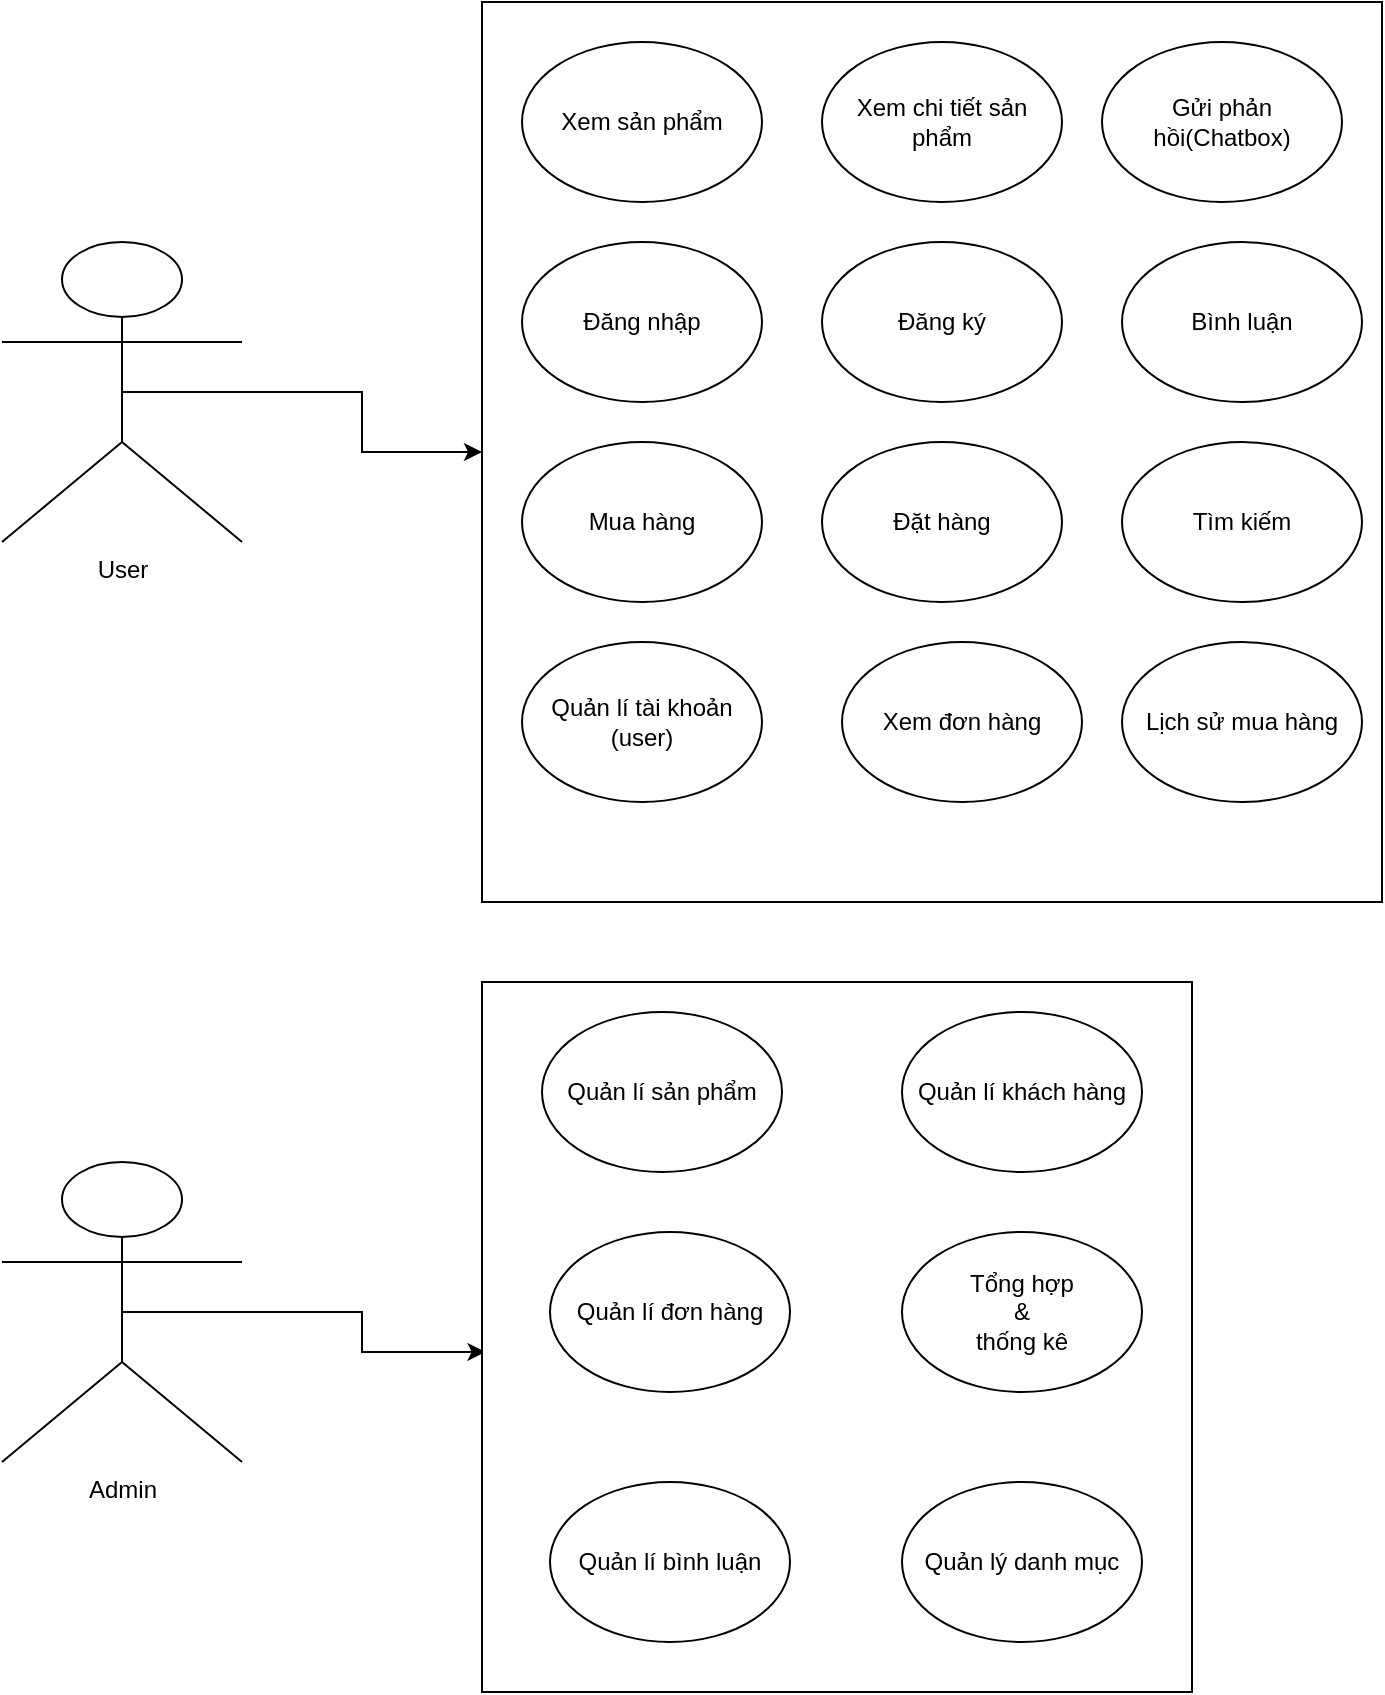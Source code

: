 <mxfile version="15.6.8" type="github">
  <diagram id="2lABe3dcU-PlNdnrQJJc" name="Page-1">
    <mxGraphModel dx="1108" dy="450" grid="1" gridSize="10" guides="1" tooltips="1" connect="1" arrows="1" fold="1" page="1" pageScale="1" pageWidth="827" pageHeight="1169" math="0" shadow="0">
      <root>
        <mxCell id="0" />
        <mxCell id="1" parent="0" />
        <mxCell id="b1I1z0MYqSrRsltL_HVE-4" style="edgeStyle=orthogonalEdgeStyle;rounded=0;orthogonalLoop=1;jettySize=auto;html=1;exitX=0.5;exitY=0.5;exitDx=0;exitDy=0;exitPerimeter=0;" edge="1" parent="1" source="0zyxR-kkjVK70GDUBhUi-1" target="0zyxR-kkjVK70GDUBhUi-9">
          <mxGeometry relative="1" as="geometry" />
        </mxCell>
        <mxCell id="0zyxR-kkjVK70GDUBhUi-1" value="User" style="shape=umlActor;verticalLabelPosition=bottom;verticalAlign=top;html=1;outlineConnect=0;" parent="1" vertex="1">
          <mxGeometry x="80" y="160" width="120" height="150" as="geometry" />
        </mxCell>
        <mxCell id="b1I1z0MYqSrRsltL_HVE-5" style="edgeStyle=orthogonalEdgeStyle;rounded=0;orthogonalLoop=1;jettySize=auto;html=1;exitX=0.5;exitY=0.5;exitDx=0;exitDy=0;exitPerimeter=0;entryX=0.005;entryY=0.521;entryDx=0;entryDy=0;entryPerimeter=0;" edge="1" parent="1" source="0zyxR-kkjVK70GDUBhUi-5" target="0zyxR-kkjVK70GDUBhUi-10">
          <mxGeometry relative="1" as="geometry" />
        </mxCell>
        <mxCell id="0zyxR-kkjVK70GDUBhUi-5" value="Admin" style="shape=umlActor;verticalLabelPosition=bottom;verticalAlign=top;html=1;outlineConnect=0;" parent="1" vertex="1">
          <mxGeometry x="80" y="620" width="120" height="150" as="geometry" />
        </mxCell>
        <mxCell id="0zyxR-kkjVK70GDUBhUi-9" value="&lt;span style=&quot;color: rgba(0 , 0 , 0 , 0) ; font-family: monospace ; font-size: 0px&quot;&gt;%3CmxGraphModel%3E%3Croot%3E%3CmxCell%20id%3D%220%22%2F%3E%3CmxCell%20id%3D%221%22%20parent%3D%220%22%2F%3E%3CmxCell%20id%3D%222%22%20value%3D%22%22%20style%3D%22ellipse%3BwhiteSpace%3Dwrap%3Bhtml%3D1%3B%22%20vertex%3D%221%22%20parent%3D%221%22%3E%3CmxGeometry%20x%3D%22354%22%20y%3D%2220%22%20width%3D%22120%22%20height%3D%2280%22%20as%3D%22geometry%22%2F%3E%3C%2FmxCell%3E%3C%2Froot%3E%3C%2FmxGraphModel%3E&lt;/span&gt;" style="whiteSpace=wrap;html=1;aspect=fixed;" parent="1" vertex="1">
          <mxGeometry x="320" y="40" width="450" height="450" as="geometry" />
        </mxCell>
        <mxCell id="0zyxR-kkjVK70GDUBhUi-10" value="" style="whiteSpace=wrap;html=1;aspect=fixed;" parent="1" vertex="1">
          <mxGeometry x="320" y="530" width="355" height="355" as="geometry" />
        </mxCell>
        <mxCell id="0zyxR-kkjVK70GDUBhUi-11" value="Xem sản phẩm" style="ellipse;whiteSpace=wrap;html=1;" parent="1" vertex="1">
          <mxGeometry x="340" y="60" width="120" height="80" as="geometry" />
        </mxCell>
        <mxCell id="0zyxR-kkjVK70GDUBhUi-12" value="Đăng nhập" style="ellipse;whiteSpace=wrap;html=1;" parent="1" vertex="1">
          <mxGeometry x="340" y="160" width="120" height="80" as="geometry" />
        </mxCell>
        <mxCell id="0zyxR-kkjVK70GDUBhUi-13" value="Mua hàng" style="ellipse;whiteSpace=wrap;html=1;" parent="1" vertex="1">
          <mxGeometry x="340" y="260" width="120" height="80" as="geometry" />
        </mxCell>
        <mxCell id="0zyxR-kkjVK70GDUBhUi-14" value="Quản lí tài khoản (user)" style="ellipse;whiteSpace=wrap;html=1;" parent="1" vertex="1">
          <mxGeometry x="340" y="360" width="120" height="80" as="geometry" />
        </mxCell>
        <mxCell id="0zyxR-kkjVK70GDUBhUi-15" value="Đăng ký" style="ellipse;whiteSpace=wrap;html=1;" parent="1" vertex="1">
          <mxGeometry x="490" y="160" width="120" height="80" as="geometry" />
        </mxCell>
        <mxCell id="0zyxR-kkjVK70GDUBhUi-16" value="Bình luận" style="ellipse;whiteSpace=wrap;html=1;" parent="1" vertex="1">
          <mxGeometry x="640" y="160" width="120" height="80" as="geometry" />
        </mxCell>
        <mxCell id="0zyxR-kkjVK70GDUBhUi-17" value="Tìm kiếm" style="ellipse;whiteSpace=wrap;html=1;" parent="1" vertex="1">
          <mxGeometry x="640" y="260" width="120" height="80" as="geometry" />
        </mxCell>
        <mxCell id="0zyxR-kkjVK70GDUBhUi-18" value="Lịch sử mua hàng" style="ellipse;whiteSpace=wrap;html=1;" parent="1" vertex="1">
          <mxGeometry x="640" y="360" width="120" height="80" as="geometry" />
        </mxCell>
        <mxCell id="0zyxR-kkjVK70GDUBhUi-19" value="Quản lí sản phẩm" style="ellipse;whiteSpace=wrap;html=1;" parent="1" vertex="1">
          <mxGeometry x="350" y="545" width="120" height="80" as="geometry" />
        </mxCell>
        <mxCell id="0zyxR-kkjVK70GDUBhUi-20" value="Quản lí đơn hàng" style="ellipse;whiteSpace=wrap;html=1;" parent="1" vertex="1">
          <mxGeometry x="354" y="655" width="120" height="80" as="geometry" />
        </mxCell>
        <mxCell id="0zyxR-kkjVK70GDUBhUi-21" value="Quản lí bình luận" style="ellipse;whiteSpace=wrap;html=1;" parent="1" vertex="1">
          <mxGeometry x="354" y="780" width="120" height="80" as="geometry" />
        </mxCell>
        <mxCell id="0zyxR-kkjVK70GDUBhUi-22" value="Quản lí khách hàng" style="ellipse;whiteSpace=wrap;html=1;" parent="1" vertex="1">
          <mxGeometry x="530" y="545" width="120" height="80" as="geometry" />
        </mxCell>
        <mxCell id="0zyxR-kkjVK70GDUBhUi-23" value="Tổng hợp&lt;br&gt;&amp;amp;&lt;br&gt;thống kê" style="ellipse;whiteSpace=wrap;html=1;" parent="1" vertex="1">
          <mxGeometry x="530" y="655" width="120" height="80" as="geometry" />
        </mxCell>
        <mxCell id="0zyxR-kkjVK70GDUBhUi-24" value="Quản lý danh mục" style="ellipse;whiteSpace=wrap;html=1;" parent="1" vertex="1">
          <mxGeometry x="530" y="780" width="120" height="80" as="geometry" />
        </mxCell>
        <mxCell id="b1I1z0MYqSrRsltL_HVE-1" value="Đặt hàng" style="ellipse;whiteSpace=wrap;html=1;" vertex="1" parent="1">
          <mxGeometry x="490" y="260" width="120" height="80" as="geometry" />
        </mxCell>
        <mxCell id="b1I1z0MYqSrRsltL_HVE-2" value="Xem đơn hàng" style="ellipse;whiteSpace=wrap;html=1;" vertex="1" parent="1">
          <mxGeometry x="500" y="360" width="120" height="80" as="geometry" />
        </mxCell>
        <mxCell id="b1I1z0MYqSrRsltL_HVE-3" value="Xem chi tiết sản phẩm" style="ellipse;whiteSpace=wrap;html=1;" vertex="1" parent="1">
          <mxGeometry x="490" y="60" width="120" height="80" as="geometry" />
        </mxCell>
        <mxCell id="b1I1z0MYqSrRsltL_HVE-6" value="Gửi phản hồi(Chatbox)" style="ellipse;whiteSpace=wrap;html=1;" vertex="1" parent="1">
          <mxGeometry x="630" y="60" width="120" height="80" as="geometry" />
        </mxCell>
      </root>
    </mxGraphModel>
  </diagram>
</mxfile>
